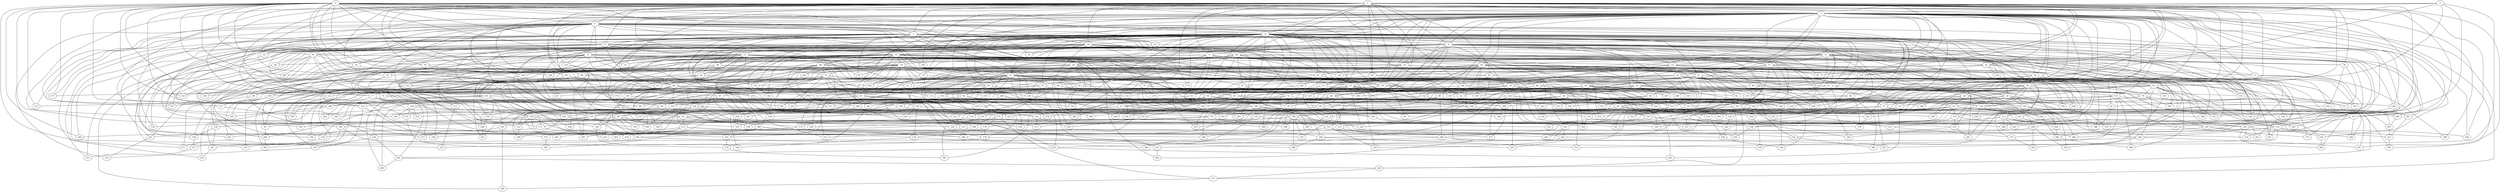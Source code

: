 strict graph "barabasi_albert_graph(400,3)" {
0;
1;
2;
3;
4;
5;
6;
7;
8;
9;
10;
11;
12;
13;
14;
15;
16;
17;
18;
19;
20;
21;
22;
23;
24;
25;
26;
27;
28;
29;
30;
31;
32;
33;
34;
35;
36;
37;
38;
39;
40;
41;
42;
43;
44;
45;
46;
47;
48;
49;
50;
51;
52;
53;
54;
55;
56;
57;
58;
59;
60;
61;
62;
63;
64;
65;
66;
67;
68;
69;
70;
71;
72;
73;
74;
75;
76;
77;
78;
79;
80;
81;
82;
83;
84;
85;
86;
87;
88;
89;
90;
91;
92;
93;
94;
95;
96;
97;
98;
99;
100;
101;
102;
103;
104;
105;
106;
107;
108;
109;
110;
111;
112;
113;
114;
115;
116;
117;
118;
119;
120;
121;
122;
123;
124;
125;
126;
127;
128;
129;
130;
131;
132;
133;
134;
135;
136;
137;
138;
139;
140;
141;
142;
143;
144;
145;
146;
147;
148;
149;
150;
151;
152;
153;
154;
155;
156;
157;
158;
159;
160;
161;
162;
163;
164;
165;
166;
167;
168;
169;
170;
171;
172;
173;
174;
175;
176;
177;
178;
179;
180;
181;
182;
183;
184;
185;
186;
187;
188;
189;
190;
191;
192;
193;
194;
195;
196;
197;
198;
199;
200;
201;
202;
203;
204;
205;
206;
207;
208;
209;
210;
211;
212;
213;
214;
215;
216;
217;
218;
219;
220;
221;
222;
223;
224;
225;
226;
227;
228;
229;
230;
231;
232;
233;
234;
235;
236;
237;
238;
239;
240;
241;
242;
243;
244;
245;
246;
247;
248;
249;
250;
251;
252;
253;
254;
255;
256;
257;
258;
259;
260;
261;
262;
263;
264;
265;
266;
267;
268;
269;
270;
271;
272;
273;
274;
275;
276;
277;
278;
279;
280;
281;
282;
283;
284;
285;
286;
287;
288;
289;
290;
291;
292;
293;
294;
295;
296;
297;
298;
299;
300;
301;
302;
303;
304;
305;
306;
307;
308;
309;
310;
311;
312;
313;
314;
315;
316;
317;
318;
319;
320;
321;
322;
323;
324;
325;
326;
327;
328;
329;
330;
331;
332;
333;
334;
335;
336;
337;
338;
339;
340;
341;
342;
343;
344;
345;
346;
347;
348;
349;
350;
351;
352;
353;
354;
355;
356;
357;
358;
359;
360;
361;
362;
363;
364;
365;
366;
367;
368;
369;
370;
371;
372;
373;
374;
375;
376;
377;
378;
379;
380;
381;
382;
383;
384;
385;
386;
387;
388;
389;
390;
391;
392;
393;
394;
395;
396;
397;
398;
399;
0 -- 3  [is_available=True, prob="0.313928273618"];
0 -- 4  [is_available=True, prob="1.0"];
0 -- 5  [is_available=True, prob="1.0"];
0 -- 390  [is_available=True, prob="0.839297200238"];
0 -- 7  [is_available=True, prob="1.0"];
0 -- 8  [is_available=True, prob="1.0"];
0 -- 137  [is_available=True, prob="0.881120090048"];
0 -- 10  [is_available=True, prob="0.398217303706"];
0 -- 140  [is_available=True, prob="0.150991685794"];
0 -- 13  [is_available=True, prob="0.7334787329"];
0 -- 142  [is_available=True, prob="0.279081578786"];
0 -- 133  [is_available=True, prob="0.528440738994"];
0 -- 166  [is_available=True, prob="0.270510369562"];
0 -- 40  [is_available=True, prob="0.426340509415"];
0 -- 44  [is_available=True, prob="0.17482872475"];
0 -- 392  [is_available=True, prob="0.802880898352"];
0 -- 398  [is_available=True, prob="1.0"];
0 -- 300  [is_available=True, prob="0.589040852946"];
0 -- 188  [is_available=True, prob="0.697335394945"];
0 -- 68  [is_available=True, prob="0.30135323973"];
0 -- 70  [is_available=True, prob="0.528890463734"];
0 -- 73  [is_available=True, prob="0.963352339536"];
0 -- 207  [is_available=True, prob="1.0"];
0 -- 340  [is_available=True, prob="0.96907076331"];
0 -- 270  [is_available=True, prob="0.81395186251"];
0 -- 217  [is_available=True, prob="0.405774099651"];
0 -- 92  [is_available=True, prob="1.0"];
0 -- 225  [is_available=True, prob="0.348762825613"];
0 -- 108  [is_available=True, prob="0.601241715128"];
0 -- 168  [is_available=True, prob="1.0"];
0 -- 375  [is_available=True, prob="0.565873661014"];
0 -- 249  [is_available=True, prob="0.811640722817"];
0 -- 250  [is_available=True, prob="1.0"];
0 -- 123  [is_available=True, prob="0.0664939916151"];
1 -- 3  [is_available=True, prob="1.0"];
1 -- 4  [is_available=True, prob="0.101204571186"];
1 -- 5  [is_available=True, prob="0.539743960017"];
1 -- 6  [is_available=True, prob="0.757556470283"];
1 -- 7  [is_available=True, prob="0.00309369423129"];
1 -- 9  [is_available=True, prob="0.646856304504"];
1 -- 10  [is_available=True, prob="0.726941293846"];
1 -- 12  [is_available=True, prob="0.666370471895"];
1 -- 13  [is_available=True, prob="1.0"];
1 -- 141  [is_available=True, prob="1.0"];
1 -- 17  [is_available=True, prob="0.0799468629447"];
1 -- 149  [is_available=True, prob="1.0"];
1 -- 28  [is_available=True, prob="0.795564248919"];
1 -- 30  [is_available=True, prob="0.761854423868"];
1 -- 33  [is_available=True, prob="0.900954064261"];
1 -- 291  [is_available=True, prob="0.73840432388"];
1 -- 167  [is_available=True, prob="0.425607151202"];
1 -- 156  [is_available=True, prob="1.0"];
1 -- 43  [is_available=True, prob="0.712275128101"];
1 -- 44  [is_available=True, prob="0.900448935367"];
1 -- 50  [is_available=True, prob="1.0"];
1 -- 180  [is_available=True, prob="0.941553225998"];
1 -- 53  [is_available=True, prob="0.401752717122"];
1 -- 58  [is_available=True, prob="0.645076340604"];
1 -- 62  [is_available=True, prob="0.250326607338"];
1 -- 67  [is_available=True, prob="0.182172931365"];
1 -- 70  [is_available=True, prob="0.64875182455"];
1 -- 199  [is_available=True, prob="0.972292733036"];
1 -- 74  [is_available=True, prob="0.547246586818"];
1 -- 75  [is_available=True, prob="1.0"];
1 -- 77  [is_available=True, prob="0.906083509592"];
1 -- 79  [is_available=True, prob="0.110393760411"];
1 -- 338  [is_available=True, prob="0.574132425388"];
1 -- 86  [is_available=True, prob="0.166473044138"];
1 -- 207  [is_available=True, prob="0.866241950649"];
1 -- 97  [is_available=True, prob="0.423439836943"];
1 -- 232  [is_available=True, prob="0.959796985513"];
1 -- 113  [is_available=True, prob="1.0"];
2 -- 3  [is_available=True, prob="1.0"];
2 -- 69  [is_available=True, prob="0.602611379008"];
2 -- 268  [is_available=True, prob="0.0308299821683"];
2 -- 370  [is_available=True, prob="0.660018732619"];
2 -- 114  [is_available=True, prob="0.712655520871"];
2 -- 348  [is_available=True, prob="1.0"];
2 -- 318  [is_available=True, prob="0.319888496391"];
3 -- 235  [is_available=True, prob="0.618324886343"];
3 -- 4  [is_available=True, prob="0.23957091609"];
3 -- 5  [is_available=True, prob="1.0"];
3 -- 6  [is_available=True, prob="0.26473870361"];
3 -- 129  [is_available=True, prob="0.224736028722"];
3 -- 9  [is_available=True, prob="0.350212489101"];
3 -- 11  [is_available=True, prob="1.0"];
3 -- 130  [is_available=True, prob="0.296162321324"];
3 -- 14  [is_available=True, prob="0.522417813429"];
3 -- 15  [is_available=True, prob="0.769659713615"];
3 -- 18  [is_available=True, prob="0.826027008107"];
3 -- 20  [is_available=True, prob="1.0"];
3 -- 21  [is_available=True, prob="0.154486539826"];
3 -- 26  [is_available=True, prob="0.622107394048"];
3 -- 27  [is_available=True, prob="1.0"];
3 -- 31  [is_available=True, prob="0.228851939598"];
3 -- 33  [is_available=True, prob="0.67455982508"];
3 -- 243  [is_available=True, prob="0.695196773085"];
3 -- 262  [is_available=True, prob="0.0133238369132"];
3 -- 166  [is_available=True, prob="0.370929676618"];
3 -- 39  [is_available=True, prob="0.69826822771"];
3 -- 40  [is_available=True, prob="1.0"];
3 -- 42  [is_available=True, prob="0.684003247663"];
3 -- 199  [is_available=True, prob="0.632697917881"];
3 -- 302  [is_available=True, prob="1.0"];
3 -- 179  [is_available=True, prob="1.0"];
3 -- 52  [is_available=True, prob="0.291300051807"];
3 -- 54  [is_available=True, prob="0.902793086691"];
3 -- 371  [is_available=True, prob="0.392401326967"];
3 -- 189  [is_available=True, prob="0.567709788813"];
3 -- 319  [is_available=True, prob="1.0"];
3 -- 64  [is_available=True, prob="0.972518877148"];
3 -- 395  [is_available=True, prob="0.379712425963"];
3 -- 71  [is_available=True, prob="0.952007370091"];
3 -- 80  [is_available=True, prob="0.130318776798"];
3 -- 217  [is_available=True, prob="1.0"];
3 -- 220  [is_available=True, prob="1.0"];
3 -- 98  [is_available=True, prob="0.289154636595"];
3 -- 294  [is_available=True, prob="0.0492414925511"];
3 -- 232  [is_available=True, prob="1.0"];
3 -- 167  [is_available=True, prob="0.238952633431"];
3 -- 110  [is_available=True, prob="0.179026618361"];
3 -- 317  [is_available=True, prob="0.979440194599"];
3 -- 115  [is_available=True, prob="0.0450915141917"];
3 -- 244  [is_available=True, prob="0.415691048416"];
3 -- 119  [is_available=True, prob="0.466835401329"];
3 -- 121  [is_available=True, prob="0.915985375499"];
3 -- 170  [is_available=True, prob="0.439030918473"];
3 -- 126  [is_available=True, prob="0.236064745433"];
4 -- 389  [is_available=True, prob="0.779794597589"];
4 -- 6  [is_available=True, prob="1.0"];
4 -- 392  [is_available=True, prob="1.0"];
4 -- 10  [is_available=True, prob="0.564826900416"];
4 -- 12  [is_available=True, prob="1.0"];
4 -- 143  [is_available=True, prob="0.523893275918"];
4 -- 273  [is_available=True, prob="1.0"];
4 -- 275  [is_available=True, prob="1.0"];
4 -- 22  [is_available=True, prob="0.125888882806"];
4 -- 23  [is_available=True, prob="0.879352800441"];
4 -- 24  [is_available=True, prob="0.864743283079"];
4 -- 153  [is_available=True, prob="1.0"];
4 -- 26  [is_available=True, prob="1.0"];
4 -- 367  [is_available=True, prob="1.0"];
4 -- 28  [is_available=True, prob="0.443960363405"];
4 -- 32  [is_available=True, prob="0.290391755315"];
4 -- 37  [is_available=True, prob="0.044575415897"];
4 -- 41  [is_available=True, prob="1.0"];
4 -- 171  [is_available=True, prob="0.257142991949"];
4 -- 173  [is_available=True, prob="0.783911075692"];
4 -- 302  [is_available=True, prob="0.874196230187"];
4 -- 48  [is_available=True, prob="1.0"];
4 -- 50  [is_available=True, prob="1.0"];
4 -- 53  [is_available=True, prob="0.656828068717"];
4 -- 55  [is_available=True, prob="1.0"];
4 -- 56  [is_available=True, prob="1.0"];
4 -- 59  [is_available=True, prob="0.397278769325"];
4 -- 190  [is_available=True, prob="0.698534783967"];
4 -- 63  [is_available=True, prob="0.991606645419"];
4 -- 320  [is_available=True, prob="1.0"];
4 -- 160  [is_available=True, prob="0.752563304205"];
4 -- 194  [is_available=True, prob="0.260445345555"];
4 -- 323  [is_available=True, prob="0.400807661505"];
4 -- 325  [is_available=True, prob="1.0"];
4 -- 74  [is_available=True, prob="0.602223940019"];
4 -- 80  [is_available=True, prob="0.349462149229"];
4 -- 210  [is_available=True, prob="0.0959138883536"];
4 -- 212  [is_available=True, prob="0.273357130613"];
4 -- 218  [is_available=True, prob="0.74113221235"];
4 -- 93  [is_available=True, prob="0.753338782637"];
4 -- 351  [is_available=True, prob="0.928357374669"];
4 -- 224  [is_available=True, prob="1.0"];
4 -- 353  [is_available=True, prob="0.408069027984"];
4 -- 227  [is_available=True, prob="1.0"];
4 -- 101  [is_available=True, prob="0.089809083925"];
4 -- 230  [is_available=True, prob="0.717294718366"];
4 -- 234  [is_available=True, prob="0.989604076921"];
4 -- 107  [is_available=True, prob="1.0"];
4 -- 109  [is_available=True, prob="1.0"];
4 -- 111  [is_available=True, prob="0.963855073011"];
4 -- 241  [is_available=True, prob="0.195353567478"];
4 -- 340  [is_available=True, prob="0.792329505928"];
4 -- 254  [is_available=True, prob="0.794852641587"];
5 -- 7  [is_available=True, prob="0.0888984133383"];
5 -- 8  [is_available=True, prob="0.5170134506"];
5 -- 137  [is_available=True, prob="0.640367975451"];
5 -- 128  [is_available=True, prob="0.983250144876"];
5 -- 11  [is_available=True, prob="0.0262406812679"];
5 -- 272  [is_available=True, prob="0.459907220945"];
5 -- 273  [is_available=True, prob="0.232488865445"];
5 -- 147  [is_available=True, prob="0.167931121134"];
5 -- 150  [is_available=True, prob="0.890771494439"];
5 -- 23  [is_available=True, prob="1.0"];
5 -- 25  [is_available=True, prob="1.0"];
5 -- 27  [is_available=True, prob="0.161444524575"];
5 -- 160  [is_available=True, prob="1.0"];
5 -- 290  [is_available=True, prob="0.644603315325"];
5 -- 165  [is_available=True, prob="0.461105610259"];
5 -- 40  [is_available=True, prob="0.738609553428"];
5 -- 47  [is_available=True, prob="1.0"];
5 -- 51  [is_available=True, prob="1.0"];
5 -- 52  [is_available=True, prob="1.0"];
5 -- 314  [is_available=True, prob="0.22664936726"];
5 -- 279  [is_available=True, prob="0.297674940272"];
5 -- 86  [is_available=True, prob="1.0"];
5 -- 88  [is_available=True, prob="0.422905912611"];
5 -- 100  [is_available=True, prob="0.0648222491507"];
5 -- 233  [is_available=True, prob="0.154581841243"];
5 -- 370  [is_available=True, prob="0.628605059521"];
5 -- 122  [is_available=True, prob="0.221707743878"];
5 -- 123  [is_available=True, prob="0.16684465744"];
5 -- 125  [is_available=True, prob="0.53142367014"];
5 -- 126  [is_available=True, prob="0.0884107314643"];
5 -- 255  [is_available=True, prob="0.68253676881"];
6 -- 391  [is_available=True, prob="1.0"];
6 -- 8  [is_available=True, prob="0.758313362225"];
6 -- 9  [is_available=True, prob="0.902972537964"];
6 -- 138  [is_available=True, prob="1.0"];
6 -- 11  [is_available=True, prob="1.0"];
6 -- 397  [is_available=True, prob="0.403965177576"];
6 -- 14  [is_available=True, prob="0.138312414828"];
6 -- 15  [is_available=True, prob="0.366004016636"];
6 -- 16  [is_available=True, prob="0.379254145008"];
6 -- 17  [is_available=True, prob="1.0"];
6 -- 132  [is_available=True, prob="0.146818888668"];
6 -- 284  [is_available=True, prob="0.303289265102"];
6 -- 158  [is_available=True, prob="0.672729748577"];
6 -- 159  [is_available=True, prob="0.0336516893187"];
6 -- 34  [is_available=True, prob="0.582191270761"];
6 -- 36  [is_available=True, prob="1.0"];
6 -- 170  [is_available=True, prob="1.0"];
6 -- 49  [is_available=True, prob="0.446075926076"];
6 -- 388  [is_available=True, prob="0.852958335922"];
6 -- 54  [is_available=True, prob="0.245394222073"];
6 -- 265  [is_available=True, prob="0.0156311641826"];
6 -- 60  [is_available=True, prob="0.0899458095654"];
6 -- 267  [is_available=True, prob="0.972881588705"];
6 -- 71  [is_available=True, prob="1.0"];
6 -- 72  [is_available=True, prob="0.00559566131821"];
6 -- 75  [is_available=True, prob="1.0"];
6 -- 84  [is_available=True, prob="1.0"];
6 -- 88  [is_available=True, prob="1.0"];
6 -- 164  [is_available=True, prob="0.654883077404"];
6 -- 216  [is_available=True, prob="0.457416036681"];
6 -- 378  [is_available=True, prob="0.988762726233"];
6 -- 114  [is_available=True, prob="0.298538775539"];
6 -- 116  [is_available=True, prob="1.0"];
6 -- 246  [is_available=True, prob="0.746352332985"];
6 -- 250  [is_available=True, prob="0.915311869172"];
6 -- 127  [is_available=True, prob="1.0"];
7 -- 260  [is_available=True, prob="0.255508610072"];
7 -- 262  [is_available=True, prob="0.453787859337"];
7 -- 13  [is_available=True, prob="0.285415297641"];
7 -- 271  [is_available=True, prob="0.786295980414"];
7 -- 274  [is_available=True, prob="1.0"];
7 -- 20  [is_available=True, prob="0.121020579995"];
7 -- 23  [is_available=True, prob="1.0"];
7 -- 133  [is_available=True, prob="0.0901962868346"];
7 -- 36  [is_available=True, prob="0.605472591461"];
7 -- 41  [is_available=True, prob="0.605738759402"];
7 -- 176  [is_available=True, prob="0.510675354268"];
7 -- 55  [is_available=True, prob="0.749182153529"];
7 -- 322  [is_available=True, prob="1.0"];
7 -- 201  [is_available=True, prob="1.0"];
7 -- 311  [is_available=True, prob="0.152160589597"];
7 -- 206  [is_available=True, prob="1.0"];
7 -- 79  [is_available=True, prob="0.585579991848"];
7 -- 90  [is_available=True, prob="0.711846984478"];
7 -- 352  [is_available=True, prob="0.0365167228042"];
7 -- 97  [is_available=True, prob="0.72596499542"];
7 -- 354  [is_available=True, prob="0.077169059652"];
7 -- 124  [is_available=True, prob="0.969283493881"];
7 -- 110  [is_available=True, prob="0.839361470476"];
7 -- 242  [is_available=True, prob="0.673223332344"];
7 -- 116  [is_available=True, prob="0.702100140255"];
7 -- 120  [is_available=True, prob="0.790222936916"];
7 -- 252  [is_available=True, prob="1.0"];
8 -- 68  [is_available=True, prob="1.0"];
8 -- 42  [is_available=True, prob="0.809548199139"];
8 -- 45  [is_available=True, prob="1.0"];
8 -- 110  [is_available=True, prob="0.243298512413"];
8 -- 307  [is_available=True, prob="0.864985679592"];
8 -- 334  [is_available=True, prob="0.493881725833"];
8 -- 238  [is_available=True, prob="1.0"];
8 -- 87  [is_available=True, prob="0.503220498215"];
8 -- 350  [is_available=True, prob="1.0"];
8 -- 223  [is_available=True, prob="0.942786012356"];
8 -- 362  [is_available=True, prob="0.704774696795"];
8 -- 69  [is_available=True, prob="1.0"];
8 -- 31  [is_available=True, prob="0.569958943983"];
9 -- 193  [is_available=True, prob="1.0"];
9 -- 105  [is_available=True, prob="1.0"];
9 -- 363  [is_available=True, prob="0.0612761094515"];
9 -- 14  [is_available=True, prob="1.0"];
9 -- 157  [is_available=True, prob="0.666530905601"];
9 -- 385  [is_available=True, prob="1.0"];
9 -- 152  [is_available=True, prob="1.0"];
9 -- 18  [is_available=True, prob="0.366644194943"];
9 -- 99  [is_available=True, prob="0.646416471647"];
9 -- 24  [is_available=True, prob="0.585413876538"];
9 -- 313  [is_available=True, prob="0.698684054971"];
9 -- 58  [is_available=True, prob="0.151215235367"];
9 -- 248  [is_available=True, prob="0.694035724311"];
9 -- 124  [is_available=True, prob="0.118153336512"];
9 -- 154  [is_available=True, prob="0.467781702716"];
10 -- 35  [is_available=True, prob="0.870933803336"];
10 -- 195  [is_available=True, prob="0.896576833742"];
10 -- 161  [is_available=True, prob="0.266222526762"];
10 -- 296  [is_available=True, prob="0.0119887362493"];
10 -- 12  [is_available=True, prob="0.785902506382"];
10 -- 109  [is_available=True, prob="1.0"];
10 -- 173  [is_available=True, prob="0.165818161675"];
10 -- 16  [is_available=True, prob="1.0"];
10 -- 305  [is_available=True, prob="0.90069582734"];
10 -- 83  [is_available=True, prob="0.420604002346"];
10 -- 52  [is_available=True, prob="0.381238905713"];
10 -- 89  [is_available=True, prob="0.51369347408"];
10 -- 55  [is_available=True, prob="0.297111567411"];
10 -- 84  [is_available=True, prob="0.254001520852"];
10 -- 347  [is_available=True, prob="0.0437137139033"];
10 -- 303  [is_available=True, prob="0.777063015352"];
10 -- 28  [is_available=True, prob="0.742661852095"];
10 -- 287  [is_available=True, prob="0.513764245011"];
11 -- 96  [is_available=True, prob="0.176151610018"];
11 -- 67  [is_available=True, prob="0.644052688443"];
11 -- 393  [is_available=True, prob="1.0"];
11 -- 43  [is_available=True, prob="0.377470107217"];
11 -- 178  [is_available=True, prob="0.99490824702"];
11 -- 398  [is_available=True, prob="0.704221111707"];
11 -- 18  [is_available=True, prob="0.831470839912"];
11 -- 19  [is_available=True, prob="0.793907058849"];
11 -- 56  [is_available=True, prob="0.910432586182"];
11 -- 30  [is_available=True, prob="0.988394466785"];
11 -- 229  [is_available=True, prob="0.547023563866"];
12 -- 64  [is_available=True, prob="1.0"];
12 -- 386  [is_available=True, prob="0.752501880702"];
12 -- 102  [is_available=True, prob="0.746145182774"];
12 -- 93  [is_available=True, prob="0.950745145745"];
12 -- 168  [is_available=True, prob="0.559073369956"];
12 -- 331  [is_available=True, prob="1.0"];
12 -- 46  [is_available=True, prob="1.0"];
12 -- 15  [is_available=True, prob="0.754799211054"];
12 -- 271  [is_available=True, prob="0.863387318145"];
12 -- 241  [is_available=True, prob="0.458731914527"];
12 -- 19  [is_available=True, prob="0.889103035496"];
12 -- 84  [is_available=True, prob="0.0868177179384"];
12 -- 196  [is_available=True, prob="0.211572386364"];
12 -- 36  [is_available=True, prob="0.911655858672"];
12 -- 239  [is_available=True, prob="0.696116666501"];
12 -- 29  [is_available=True, prob="0.368028660039"];
12 -- 222  [is_available=True, prob="0.251562685355"];
12 -- 63  [is_available=True, prob="0.826095273535"];
13 -- 283  [is_available=True, prob="0.101856990887"];
13 -- 65  [is_available=True, prob="1.0"];
13 -- 104  [is_available=True, prob="1.0"];
13 -- 366  [is_available=True, prob="0.569545546572"];
13 -- 239  [is_available=True, prob="1.0"];
13 -- 16  [is_available=True, prob="0.330399856427"];
13 -- 17  [is_available=True, prob="1.0"];
13 -- 311  [is_available=True, prob="1.0"];
13 -- 25  [is_available=True, prob="1.0"];
13 -- 282  [is_available=True, prob="1.0"];
13 -- 155  [is_available=True, prob="0.923139659529"];
14 -- 261  [is_available=True, prob="1.0"];
14 -- 159  [is_available=True, prob="0.214721547132"];
14 -- 117  [is_available=True, prob="0.533253763926"];
14 -- 59  [is_available=True, prob="1.0"];
14 -- 63  [is_available=True, prob="0.308807618368"];
15 -- 96  [is_available=True, prob="0.405899811907"];
15 -- 357  [is_available=True, prob="0.785791384829"];
15 -- 81  [is_available=True, prob="1.0"];
15 -- 20  [is_available=True, prob="0.993847834339"];
15 -- 21  [is_available=True, prob="0.182557550061"];
15 -- 152  [is_available=True, prob="0.858220079435"];
15 -- 121  [is_available=True, prob="0.986876373543"];
16 -- 139  [is_available=True, prob="0.81008995541"];
16 -- 145  [is_available=True, prob="0.242089591198"];
16 -- 19  [is_available=True, prob="0.531943842269"];
16 -- 24  [is_available=True, prob="0.598255312118"];
16 -- 158  [is_available=True, prob="1.0"];
16 -- 31  [is_available=True, prob="1.0"];
16 -- 32  [is_available=True, prob="0.114870983736"];
16 -- 38  [is_available=True, prob="0.842763351041"];
16 -- 172  [is_available=True, prob="1.0"];
16 -- 48  [is_available=True, prob="0.397767903281"];
16 -- 308  [is_available=True, prob="0.313860735716"];
16 -- 310  [is_available=True, prob="0.98933707266"];
16 -- 57  [is_available=True, prob="0.157998156381"];
16 -- 66  [is_available=True, prob="0.612179970722"];
16 -- 70  [is_available=True, prob="0.880085579202"];
16 -- 328  [is_available=True, prob="0.918610138557"];
16 -- 73  [is_available=True, prob="0.578138513101"];
16 -- 204  [is_available=True, prob="0.547339933104"];
16 -- 342  [is_available=True, prob="0.109671919303"];
16 -- 222  [is_available=True, prob="1.0"];
16 -- 226  [is_available=True, prob="0.836331152756"];
16 -- 111  [is_available=True, prob="0.444075536685"];
16 -- 240  [is_available=True, prob="0.461141752812"];
16 -- 370  [is_available=True, prob="0.154426679408"];
16 -- 375  [is_available=True, prob="0.691920306915"];
17 -- 260  [is_available=True, prob="1.0"];
17 -- 97  [is_available=True, prob="1.0"];
17 -- 169  [is_available=True, prob="0.290386009588"];
17 -- 327  [is_available=True, prob="0.146706964224"];
17 -- 21  [is_available=True, prob="0.94354840353"];
17 -- 22  [is_available=True, prob="0.970561717778"];
17 -- 376  [is_available=True, prob="0.871265129651"];
18 -- 258  [is_available=True, prob="0.896783159429"];
18 -- 135  [is_available=True, prob="0.532482180058"];
18 -- 394  [is_available=True, prob="0.450747196094"];
18 -- 387  [is_available=True, prob="0.277890832877"];
18 -- 153  [is_available=True, prob="0.771370993735"];
18 -- 288  [is_available=True, prob="0.186020579901"];
18 -- 35  [is_available=True, prob="0.00767398461273"];
18 -- 37  [is_available=True, prob="0.441620646339"];
18 -- 168  [is_available=True, prob="0.440674276163"];
18 -- 355  [is_available=True, prob="0.827469645189"];
18 -- 46  [is_available=True, prob="1.0"];
18 -- 309  [is_available=True, prob="0.0559642734962"];
18 -- 183  [is_available=True, prob="0.443726494564"];
18 -- 194  [is_available=True, prob="1.0"];
18 -- 325  [is_available=True, prob="0.00645663107033"];
18 -- 330  [is_available=True, prob="0.141765970445"];
18 -- 78  [is_available=True, prob="1.0"];
18 -- 82  [is_available=True, prob="0.775789286791"];
18 -- 163  [is_available=True, prob="0.626050317988"];
18 -- 334  [is_available=True, prob="0.597520008849"];
18 -- 99  [is_available=True, prob="0.0427822138656"];
18 -- 357  [is_available=True, prob="0.94760864097"];
18 -- 360  [is_available=True, prob="0.658112517049"];
18 -- 108  [is_available=True, prob="0.415545215927"];
18 -- 245  [is_available=True, prob="0.633591536561"];
18 -- 118  [is_available=True, prob="0.395182800601"];
18 -- 251  [is_available=True, prob="0.165852515182"];
18 -- 254  [is_available=True, prob="0.751461627981"];
19 -- 128  [is_available=True, prob="1.0"];
19 -- 384  [is_available=True, prob="0.693096186628"];
19 -- 261  [is_available=True, prob="0.741723352974"];
19 -- 67  [is_available=True, prob="0.916003274417"];
19 -- 22  [is_available=True, prob="0.53125876816"];
19 -- 35  [is_available=True, prob="0.490836597019"];
19 -- 37  [is_available=True, prob="0.295010134851"];
19 -- 179  [is_available=True, prob="1.0"];
19 -- 309  [is_available=True, prob="1.0"];
19 -- 53  [is_available=True, prob="0.339783533284"];
19 -- 193  [is_available=True, prob="1.0"];
19 -- 75  [is_available=True, prob="0.79815351831"];
19 -- 200  [is_available=True, prob="0.13469838826"];
19 -- 203  [is_available=True, prob="0.704154529435"];
19 -- 208  [is_available=True, prob="0.292798936444"];
19 -- 93  [is_available=True, prob="0.90967925586"];
19 -- 293  [is_available=True, prob="1.0"];
19 -- 98  [is_available=True, prob="0.904259405805"];
19 -- 356  [is_available=True, prob="0.525232580518"];
19 -- 106  [is_available=True, prob="0.994264057248"];
19 -- 115  [is_available=True, prob="0.147612025838"];
20 -- 365  [is_available=True, prob="0.484371458912"];
20 -- 119  [is_available=True, prob="0.666298407648"];
20 -- 26  [is_available=True, prob="0.178045861435"];
20 -- 348  [is_available=True, prob="0.606372291966"];
20 -- 191  [is_available=True, prob="0.704016377046"];
21 -- 192  [is_available=True, prob="0.485460904069"];
21 -- 289  [is_available=True, prob="1.0"];
21 -- 102  [is_available=True, prob="0.689117165035"];
21 -- 38  [is_available=True, prob="1.0"];
21 -- 41  [is_available=True, prob="0.0972221708345"];
21 -- 266  [is_available=True, prob="1.0"];
21 -- 87  [is_available=True, prob="0.527956371764"];
21 -- 44  [is_available=True, prob="0.123826527371"];
21 -- 112  [is_available=True, prob="0.757570716055"];
21 -- 172  [is_available=True, prob="0.571624218964"];
21 -- 219  [is_available=True, prob="0.154899226905"];
21 -- 57  [is_available=True, prob="0.168757079567"];
21 -- 280  [is_available=True, prob="0.56597062407"];
21 -- 25  [is_available=True, prob="0.763593785607"];
21 -- 217  [is_available=True, prob="0.842845868263"];
21 -- 143  [is_available=True, prob="1.0"];
21 -- 396  [is_available=True, prob="0.310757860669"];
21 -- 134  [is_available=True, prob="1.0"];
22 -- 257  [is_available=True, prob="0.207124054393"];
22 -- 322  [is_available=True, prob="1.0"];
22 -- 387  [is_available=True, prob="0.915023528424"];
22 -- 49  [is_available=True, prob="1.0"];
22 -- 333  [is_available=True, prob="0.426070979957"];
22 -- 378  [is_available=True, prob="0.636755927092"];
22 -- 56  [is_available=True, prob="1.0"];
22 -- 152  [is_available=True, prob="0.344610040125"];
22 -- 29  [is_available=True, prob="0.889146115307"];
22 -- 62  [is_available=True, prob="1.0"];
22 -- 287  [is_available=True, prob="1.0"];
23 -- 135  [is_available=True, prob="1.0"];
23 -- 30  [is_available=True, prob="1.0"];
24 -- 277  [is_available=True, prob="0.595217088005"];
24 -- 34  [is_available=True, prob="0.295765040501"];
24 -- 387  [is_available=True, prob="0.66770248442"];
24 -- 293  [is_available=True, prob="0.451797854685"];
24 -- 202  [is_available=True, prob="0.876193442159"];
24 -- 235  [is_available=True, prob="0.456544420147"];
24 -- 300  [is_available=True, prob="0.445680985703"];
24 -- 66  [is_available=True, prob="1.0"];
24 -- 50  [is_available=True, prob="1.0"];
24 -- 51  [is_available=True, prob="0.208889496673"];
24 -- 149  [is_available=True, prob="0.98938875579"];
24 -- 100  [is_available=True, prob="0.589691936232"];
24 -- 27  [is_available=True, prob="0.451637014483"];
24 -- 213  [is_available=True, prob="0.683397420537"];
25 -- 61  [is_available=True, prob="0.414337396172"];
25 -- 277  [is_available=True, prob="0.0354217210831"];
26 -- 32  [is_available=True, prob="1.0"];
26 -- 34  [is_available=True, prob="1.0"];
26 -- 163  [is_available=True, prob="0.147628333392"];
26 -- 134  [is_available=True, prob="0.617971113505"];
26 -- 137  [is_available=True, prob="0.0923038416255"];
26 -- 394  [is_available=True, prob="0.234246445906"];
26 -- 268  [is_available=True, prob="1.0"];
26 -- 99  [is_available=True, prob="0.393669335107"];
26 -- 375  [is_available=True, prob="0.958359945134"];
26 -- 216  [is_available=True, prob="0.155548792144"];
26 -- 364  [is_available=True, prob="0.209640423615"];
26 -- 186  [is_available=True, prob="1.0"];
26 -- 351  [is_available=True, prob="0.343545791539"];
26 -- 29  [is_available=True, prob="0.362540930509"];
26 -- 223  [is_available=True, prob="0.825322165973"];
27 -- 64  [is_available=True, prob="0.940316790307"];
27 -- 295  [is_available=True, prob="1.0"];
27 -- 68  [is_available=True, prob="1.0"];
27 -- 38  [is_available=True, prob="0.735220153664"];
27 -- 39  [is_available=True, prob="0.610346437329"];
27 -- 127  [is_available=True, prob="0.583508139529"];
27 -- 45  [is_available=True, prob="0.838196810954"];
27 -- 79  [is_available=True, prob="0.902139815927"];
27 -- 173  [is_available=True, prob="0.143518348538"];
27 -- 91  [is_available=True, prob="0.654610539172"];
27 -- 116  [is_available=True, prob="0.785128633653"];
27 -- 278  [is_available=True, prob="0.999609350037"];
27 -- 331  [is_available=True, prob="0.0296202836701"];
27 -- 59  [is_available=True, prob="1.0"];
27 -- 316  [is_available=True, prob="0.671053924484"];
27 -- 61  [is_available=True, prob="0.386499779309"];
27 -- 222  [is_available=True, prob="0.372449901106"];
27 -- 95  [is_available=True, prob="1.0"];
28 -- 373  [is_available=True, prob="1.0"];
28 -- 325  [is_available=True, prob="0.863223931464"];
28 -- 33  [is_available=True, prob="0.597031722712"];
28 -- 203  [is_available=True, prob="0.33739978509"];
28 -- 48  [is_available=True, prob="0.461718272533"];
28 -- 211  [is_available=True, prob="1.0"];
28 -- 85  [is_available=True, prob="1.0"];
28 -- 216  [is_available=True, prob="1.0"];
28 -- 57  [is_available=True, prob="0.712542397009"];
28 -- 190  [is_available=True, prob="0.201077035623"];
28 -- 95  [is_available=True, prob="0.438473946853"];
29 -- 169  [is_available=True, prob="0.12537098693"];
29 -- 139  [is_available=True, prob="0.965605667863"];
29 -- 144  [is_available=True, prob="0.993556380445"];
29 -- 377  [is_available=True, prob="0.596704595314"];
29 -- 312  [is_available=True, prob="0.885042230381"];
29 -- 281  [is_available=True, prob="0.336601661238"];
30 -- 151  [is_available=True, prob="0.540387706816"];
30 -- 252  [is_available=True, prob="1.0"];
31 -- 61  [is_available=True, prob="0.505130139043"];
33 -- 128  [is_available=True, prob="0.835275156728"];
33 -- 194  [is_available=True, prob="0.933986530175"];
33 -- 71  [is_available=True, prob="0.65032441879"];
33 -- 207  [is_available=True, prob="0.560225148558"];
33 -- 112  [is_available=True, prob="0.074585967745"];
33 -- 113  [is_available=True, prob="0.0155012014124"];
34 -- 231  [is_available=True, prob="0.275324444971"];
34 -- 201  [is_available=True, prob="1.0"];
34 -- 334  [is_available=True, prob="1.0"];
34 -- 144  [is_available=True, prob="0.366036629034"];
34 -- 54  [is_available=True, prob="0.448179947611"];
34 -- 121  [is_available=True, prob="1.0"];
34 -- 60  [is_available=True, prob="0.579094515313"];
34 -- 218  [is_available=True, prob="0.658539170481"];
35 -- 226  [is_available=True, prob="0.431444422587"];
35 -- 332  [is_available=True, prob="0.150907312976"];
35 -- 172  [is_available=True, prob="0.0866185926587"];
35 -- 175  [is_available=True, prob="0.569216190739"];
35 -- 215  [is_available=True, prob="0.946898671607"];
35 -- 287  [is_available=True, prob="0.409130203562"];
36 -- 342  [is_available=True, prob="0.764238275364"];
36 -- 294  [is_available=True, prob="0.193689114025"];
36 -- 85  [is_available=True, prob="0.187852718798"];
36 -- 86  [is_available=True, prob="0.178094999265"];
36 -- 94  [is_available=True, prob="0.269068496483"];
37 -- 353  [is_available=True, prob="0.268338389213"];
37 -- 66  [is_available=True, prob="1.0"];
37 -- 131  [is_available=True, prob="0.188557702972"];
37 -- 39  [is_available=True, prob="0.749951727654"];
37 -- 177  [is_available=True, prob="1.0"];
37 -- 43  [is_available=True, prob="0.0374709926572"];
37 -- 108  [is_available=True, prob="1.0"];
37 -- 82  [is_available=True, prob="0.305492059212"];
37 -- 369  [is_available=True, prob="0.593357505204"];
37 -- 49  [is_available=True, prob="1.0"];
37 -- 181  [is_available=True, prob="1.0"];
37 -- 297  [is_available=True, prob="0.285782614342"];
37 -- 344  [is_available=True, prob="0.453834064299"];
38 -- 268  [is_available=True, prob="0.0419913994355"];
38 -- 81  [is_available=True, prob="0.500523181747"];
38 -- 148  [is_available=True, prob="0.0026527476787"];
38 -- 221  [is_available=True, prob="0.806592698195"];
39 -- 161  [is_available=True, prob="0.0481494236015"];
39 -- 240  [is_available=True, prob="0.976175249731"];
39 -- 328  [is_available=True, prob="0.791663341803"];
39 -- 45  [is_available=True, prob="1.0"];
39 -- 80  [is_available=True, prob="1.0"];
39 -- 274  [is_available=True, prob="0.173744800927"];
39 -- 155  [is_available=True, prob="0.94552541863"];
39 -- 127  [is_available=True, prob="0.948427243464"];
40 -- 106  [is_available=True, prob="0.645803507278"];
40 -- 300  [is_available=True, prob="1.0"];
40 -- 142  [is_available=True, prob="0.849000417949"];
40 -- 179  [is_available=True, prob="0.142151066293"];
40 -- 180  [is_available=True, prob="0.0893435756701"];
40 -- 343  [is_available=True, prob="1.0"];
40 -- 248  [is_available=True, prob="0.852000935542"];
40 -- 42  [is_available=True, prob="0.765988094468"];
40 -- 165  [is_available=True, prob="0.625706100601"];
41 -- 198  [is_available=True, prob="0.333556513089"];
41 -- 155  [is_available=True, prob="0.982125304066"];
41 -- 349  [is_available=True, prob="0.289546676786"];
42 -- 69  [is_available=True, prob="0.691864020107"];
42 -- 205  [is_available=True, prob="1.0"];
43 -- 267  [is_available=True, prob="0.72300848533"];
43 -- 132  [is_available=True, prob="0.55398217102"];
43 -- 264  [is_available=True, prob="0.430124663538"];
43 -- 78  [is_available=True, prob="0.49212141454"];
43 -- 47  [is_available=True, prob="0.708639277434"];
43 -- 209  [is_available=True, prob="1.0"];
43 -- 307  [is_available=True, prob="0.74546154365"];
43 -- 58  [is_available=True, prob="0.635474915317"];
43 -- 143  [is_available=True, prob="0.48151009309"];
43 -- 156  [is_available=True, prob="1.0"];
44 -- 228  [is_available=True, prob="0.697596480954"];
44 -- 136  [is_available=True, prob="0.880071769593"];
44 -- 269  [is_available=True, prob="1.0"];
44 -- 46  [is_available=True, prob="0.068546040513"];
44 -- 51  [is_available=True, prob="0.595674741955"];
44 -- 212  [is_available=True, prob="0.779317472584"];
44 -- 119  [is_available=True, prob="0.669723903984"];
45 -- 47  [is_available=True, prob="0.198850537013"];
45 -- 60  [is_available=True, prob="0.10854499476"];
46 -- 146  [is_available=True, prob="0.191001565052"];
46 -- 76  [is_available=True, prob="0.814726697224"];
46 -- 141  [is_available=True, prob="0.187384625353"];
46 -- 368  [is_available=True, prob="0.5867274221"];
46 -- 148  [is_available=True, prob="0.488920145313"];
46 -- 393  [is_available=True, prob="0.611430434082"];
47 -- 320  [is_available=True, prob="0.398124564422"];
47 -- 272  [is_available=True, prob="1.0"];
47 -- 130  [is_available=True, prob="1.0"];
47 -- 264  [is_available=True, prob="0.543172378282"];
47 -- 112  [is_available=True, prob="1.0"];
47 -- 92  [is_available=True, prob="1.0"];
47 -- 125  [is_available=True, prob="0.263358714918"];
48 -- 293  [is_available=True, prob="1.0"];
48 -- 359  [is_available=True, prob="1.0"];
48 -- 324  [is_available=True, prob="0.344602366641"];
48 -- 105  [is_available=True, prob="0.883898988811"];
48 -- 138  [is_available=True, prob="0.857158030834"];
48 -- 364  [is_available=True, prob="0.958240599281"];
48 -- 175  [is_available=True, prob="0.814126252238"];
48 -- 214  [is_available=True, prob="0.597831540599"];
48 -- 73  [is_available=True, prob="1.0"];
48 -- 100  [is_available=True, prob="1.0"];
49 -- 308  [is_available=True, prob="0.973466736191"];
49 -- 327  [is_available=True, prob="0.797467374372"];
50 -- 224  [is_available=True, prob="0.895512979215"];
50 -- 358  [is_available=True, prob="0.210898318919"];
51 -- 192  [is_available=True, prob="0.0962631939391"];
51 -- 65  [is_available=True, prob="0.0241276698104"];
51 -- 176  [is_available=True, prob="0.734506195576"];
51 -- 182  [is_available=True, prob="1.0"];
53 -- 320  [is_available=True, prob="1.0"];
53 -- 229  [is_available=True, prob="0.747036167505"];
53 -- 72  [is_available=True, prob="0.558395581932"];
53 -- 363  [is_available=True, prob="0.0214909802157"];
53 -- 365  [is_available=True, prob="0.262248392225"];
53 -- 142  [is_available=True, prob="1.0"];
53 -- 381  [is_available=True, prob="0.636428460021"];
53 -- 308  [is_available=True, prob="1.0"];
53 -- 213  [is_available=True, prob="0.593549567783"];
53 -- 279  [is_available=True, prob="0.756017776469"];
53 -- 345  [is_available=True, prob="1.0"];
53 -- 90  [is_available=True, prob="0.868081998025"];
53 -- 187  [is_available=True, prob="0.629740556443"];
53 -- 221  [is_available=True, prob="1.0"];
54 -- 386  [is_available=True, prob="0.17632997671"];
55 -- 77  [is_available=True, prob="1.0"];
56 -- 356  [is_available=True, prob="0.791762126424"];
56 -- 388  [is_available=True, prob="0.788151242849"];
56 -- 379  [is_available=True, prob="0.582093873749"];
57 -- 81  [is_available=True, prob="0.808656571079"];
57 -- 72  [is_available=True, prob="1.0"];
57 -- 360  [is_available=True, prob="0.600567020789"];
58 -- 109  [is_available=True, prob="0.0568350863165"];
58 -- 269  [is_available=True, prob="1.0"];
58 -- 304  [is_available=True, prob="1.0"];
58 -- 146  [is_available=True, prob="1.0"];
58 -- 83  [is_available=True, prob="0.0654699197246"];
58 -- 120  [is_available=True, prob="0.0406714556515"];
58 -- 252  [is_available=True, prob="1.0"];
58 -- 62  [is_available=True, prob="0.352945730851"];
59 -- 98  [is_available=True, prob="0.337482941667"];
59 -- 315  [is_available=True, prob="0.583822607835"];
59 -- 327  [is_available=True, prob="1.0"];
59 -- 392  [is_available=True, prob="0.785759951769"];
59 -- 202  [is_available=True, prob="0.389120984539"];
59 -- 204  [is_available=True, prob="0.0859786893228"];
59 -- 242  [is_available=True, prob="1.0"];
59 -- 313  [is_available=True, prob="0.824491240844"];
59 -- 186  [is_available=True, prob="0.550633415513"];
59 -- 285  [is_available=True, prob="0.809108538665"];
59 -- 94  [is_available=True, prob="0.269734134602"];
60 -- 65  [is_available=True, prob="1.0"];
60 -- 129  [is_available=True, prob="1.0"];
60 -- 105  [is_available=True, prob="0.710467253699"];
60 -- 263  [is_available=True, prob="0.582709331293"];
60 -- 244  [is_available=True, prob="0.170510196272"];
60 -- 118  [is_available=True, prob="1.0"];
60 -- 89  [is_available=True, prob="0.399207771648"];
61 -- 385  [is_available=True, prob="0.563364615347"];
61 -- 103  [is_available=True, prob="1.0"];
61 -- 235  [is_available=True, prob="0.857651560072"];
61 -- 278  [is_available=True, prob="0.442259620978"];
61 -- 253  [is_available=True, prob="0.574699398639"];
61 -- 94  [is_available=True, prob="1.0"];
62 -- 291  [is_available=True, prob="0.30024128842"];
62 -- 260  [is_available=True, prob="0.321689814507"];
62 -- 198  [is_available=True, prob="1.0"];
62 -- 106  [is_available=True, prob="0.897786582308"];
62 -- 395  [is_available=True, prob="0.947843302603"];
62 -- 125  [is_available=True, prob="0.338387619229"];
62 -- 177  [is_available=True, prob="0.396570154501"];
62 -- 309  [is_available=True, prob="0.151217888731"];
62 -- 170  [is_available=True, prob="0.851603707064"];
62 -- 315  [is_available=True, prob="0.918266324803"];
62 -- 175  [is_available=True, prob="1.0"];
62 -- 348  [is_available=True, prob="1.0"];
62 -- 90  [is_available=True, prob="1.0"];
62 -- 158  [is_available=True, prob="0.684277201555"];
63 -- 262  [is_available=True, prob="0.96221160489"];
63 -- 117  [is_available=True, prob="0.148096169114"];
63 -- 382  [is_available=True, prob="0.569664621123"];
64 -- 163  [is_available=True, prob="1.0"];
64 -- 292  [is_available=True, prob="1.0"];
64 -- 77  [is_available=True, prob="0.953752101103"];
64 -- 253  [is_available=True, prob="0.562008531187"];
64 -- 120  [is_available=True, prob="0.0922886208213"];
64 -- 189  [is_available=True, prob="0.388448700656"];
65 -- 228  [is_available=True, prob="1.0"];
66 -- 78  [is_available=True, prob="1.0"];
66 -- 280  [is_available=True, prob="1.0"];
66 -- 274  [is_available=True, prob="0.93234720662"];
66 -- 118  [is_available=True, prob="0.514124572893"];
67 -- 337  [is_available=True, prob="0.587017054299"];
67 -- 151  [is_available=True, prob="0.576842656357"];
67 -- 122  [is_available=True, prob="0.0542004317789"];
68 -- 74  [is_available=True, prob="0.486544258279"];
68 -- 177  [is_available=True, prob="0.259763701703"];
68 -- 82  [is_available=True, prob="0.372977750821"];
68 -- 376  [is_available=True, prob="0.463640103533"];
68 -- 122  [is_available=True, prob="0.960915499615"];
69 -- 133  [is_available=True, prob="0.822028291528"];
69 -- 236  [is_available=True, prob="0.327188551574"];
69 -- 174  [is_available=True, prob="0.838637606066"];
69 -- 88  [is_available=True, prob="0.508099374078"];
70 -- 92  [is_available=True, prob="0.722511840345"];
71 -- 286  [is_available=True, prob="0.295684069447"];
71 -- 101  [is_available=True, prob="0.116419874632"];
72 -- 107  [is_available=True, prob="0.606661448301"];
72 -- 76  [is_available=True, prob="0.688773365117"];
72 -- 270  [is_available=True, prob="0.449954329885"];
72 -- 220  [is_available=True, prob="0.367670312896"];
73 -- 162  [is_available=True, prob="0.265612533519"];
73 -- 131  [is_available=True, prob="0.373537941698"];
73 -- 164  [is_available=True, prob="1.0"];
73 -- 104  [is_available=True, prob="0.325380138906"];
73 -- 301  [is_available=True, prob="0.403547304261"];
73 -- 76  [is_available=True, prob="0.976727189806"];
73 -- 141  [is_available=True, prob="0.824413909099"];
73 -- 205  [is_available=True, prob="1.0"];
73 -- 210  [is_available=True, prob="1.0"];
73 -- 85  [is_available=True, prob="1.0"];
73 -- 89  [is_available=True, prob="0.0992112702355"];
73 -- 91  [is_available=True, prob="0.026121593759"];
73 -- 316  [is_available=True, prob="0.164169060634"];
73 -- 189  [is_available=True, prob="0.659399496585"];
73 -- 181  [is_available=True, prob="0.940006556096"];
74 -- 301  [is_available=True, prob="1.0"];
74 -- 350  [is_available=True, prob="0.193542732495"];
75 -- 96  [is_available=True, prob="0.779171490915"];
75 -- 111  [is_available=True, prob="0.767248766593"];
75 -- 178  [is_available=True, prob="0.373798937761"];
77 -- 104  [is_available=True, prob="0.0678513535736"];
77 -- 138  [is_available=True, prob="0.544815473675"];
77 -- 211  [is_available=True, prob="0.52558847665"];
77 -- 362  [is_available=True, prob="0.3839398731"];
78 -- 101  [is_available=True, prob="0.0665844463575"];
78 -- 307  [is_available=True, prob="0.534414884528"];
78 -- 117  [is_available=True, prob="1.0"];
78 -- 316  [is_available=True, prob="0.833483814906"];
78 -- 126  [is_available=True, prob="0.619245494031"];
79 -- 131  [is_available=True, prob="0.147998157831"];
79 -- 297  [is_available=True, prob="0.990436464484"];
79 -- 299  [is_available=True, prob="1.0"];
79 -- 279  [is_available=True, prob="0.0681918359715"];
79 -- 184  [is_available=True, prob="0.409313093265"];
79 -- 381  [is_available=True, prob="0.881926093131"];
80 -- 102  [is_available=True, prob="1.0"];
80 -- 103  [is_available=True, prob="0.0159283252091"];
80 -- 296  [is_available=True, prob="0.12528768388"];
80 -- 209  [is_available=True, prob="1.0"];
80 -- 212  [is_available=True, prob="0.760468321213"];
80 -- 376  [is_available=True, prob="0.24241974218"];
80 -- 190  [is_available=True, prob="0.906433892524"];
81 -- 162  [is_available=True, prob="1.0"];
82 -- 83  [is_available=True, prob="0.870501692299"];
83 -- 167  [is_available=True, prob="0.0432459423"];
83 -- 349  [is_available=True, prob="0.975828937829"];
83 -- 346  [is_available=True, prob="1.0"];
83 -- 251  [is_available=True, prob="0.0515435298078"];
84 -- 150  [is_available=True, prob="1.0"];
85 -- 130  [is_available=True, prob="0.820828397558"];
85 -- 87  [is_available=True, prob="0.572654215995"];
86 -- 361  [is_available=True, prob="0.442326415409"];
86 -- 203  [is_available=True, prob="0.687272094931"];
86 -- 148  [is_available=True, prob="0.685110639354"];
86 -- 317  [is_available=True, prob="0.571189392145"];
87 -- 367  [is_available=True, prob="0.630504148249"];
87 -- 164  [is_available=True, prob="1.0"];
88 -- 352  [is_available=True, prob="1.0"];
88 -- 195  [is_available=True, prob="1.0"];
88 -- 196  [is_available=True, prob="0.416894751715"];
88 -- 103  [is_available=True, prob="0.725386126677"];
88 -- 124  [is_available=True, prob="0.790988186507"];
88 -- 205  [is_available=True, prob="0.217352319288"];
88 -- 365  [is_available=True, prob="1.0"];
88 -- 336  [is_available=True, prob="0.207760172901"];
88 -- 145  [is_available=True, prob="0.13299173277"];
88 -- 114  [is_available=True, prob="0.24057271875"];
88 -- 227  [is_available=True, prob="0.872430187553"];
88 -- 244  [is_available=True, prob="0.455155805535"];
88 -- 357  [is_available=True, prob="1.0"];
88 -- 250  [is_available=True, prob="1.0"];
88 -- 95  [is_available=True, prob="0.294287488116"];
89 -- 355  [is_available=True, prob="1.0"];
89 -- 324  [is_available=True, prob="0.457838012933"];
89 -- 198  [is_available=True, prob="0.651016444912"];
89 -- 335  [is_available=True, prob="0.241418477878"];
89 -- 180  [is_available=True, prob="0.726782060816"];
89 -- 310  [is_available=True, prob="0.468582512298"];
89 -- 393  [is_available=True, prob="0.0279354092147"];
89 -- 91  [is_available=True, prob="0.890402915331"];
91 -- 208  [is_available=True, prob="1.0"];
92 -- 160  [is_available=True, prob="0.346279100235"];
92 -- 140  [is_available=True, prob="1.0"];
92 -- 147  [is_available=True, prob="0.563631230902"];
92 -- 213  [is_available=True, prob="0.932811936424"];
93 -- 358  [is_available=True, prob="0.402201632929"];
93 -- 144  [is_available=True, prob="0.460661391012"];
93 -- 145  [is_available=True, prob="0.422552539164"];
94 -- 134  [is_available=True, prob="0.675451009317"];
94 -- 366  [is_available=True, prob="1.0"];
94 -- 341  [is_available=True, prob="0.224641886058"];
95 -- 129  [is_available=True, prob="0.137617595525"];
95 -- 238  [is_available=True, prob="0.288162892123"];
95 -- 157  [is_available=True, prob="0.442765383602"];
96 -- 237  [is_available=True, prob="0.538390943634"];
96 -- 339  [is_available=True, prob="0.819997403753"];
96 -- 153  [is_available=True, prob="0.0399812728639"];
98 -- 374  [is_available=True, prob="1.0"];
99 -- 165  [is_available=True, prob="0.561473883533"];
100 -- 338  [is_available=True, prob="1.0"];
100 -- 211  [is_available=True, prob="1.0"];
102 -- 149  [is_available=True, prob="1.0"];
104 -- 354  [is_available=True, prob="0.0617786086923"];
104 -- 107  [is_available=True, prob="0.50759352046"];
104 -- 270  [is_available=True, prob="0.346058787338"];
104 -- 366  [is_available=True, prob="0.652200668578"];
105 -- 298  [is_available=True, prob="1.0"];
106 -- 258  [is_available=True, prob="0.75140169311"];
106 -- 399  [is_available=True, prob="0.156033019585"];
106 -- 276  [is_available=True, prob="0.494583067085"];
106 -- 341  [is_available=True, prob="0.421215404295"];
106 -- 150  [is_available=True, prob="0.580027173916"];
106 -- 223  [is_available=True, prob="0.919763177372"];
107 -- 195  [is_available=True, prob="0.37940146756"];
107 -- 337  [is_available=True, prob="1.0"];
107 -- 115  [is_available=True, prob="0.653646084549"];
107 -- 154  [is_available=True, prob="0.0906933273759"];
108 -- 146  [is_available=True, prob="0.389165895738"];
108 -- 306  [is_available=True, prob="0.133665328561"];
108 -- 113  [is_available=True, prob="0.756452662548"];
108 -- 346  [is_available=True, prob="0.989356150493"];
109 -- 256  [is_available=True, prob="1.0"];
109 -- 321  [is_available=True, prob="0.188942778205"];
109 -- 231  [is_available=True, prob="0.667333282386"];
109 -- 233  [is_available=True, prob="1.0"];
109 -- 139  [is_available=True, prob="0.208420568936"];
109 -- 204  [is_available=True, prob="0.680395969675"];
109 -- 399  [is_available=True, prob="0.838023145877"];
109 -- 336  [is_available=True, prob="1.0"];
109 -- 251  [is_available=True, prob="0.632846730192"];
110 -- 247  [is_available=True, prob="1.0"];
110 -- 397  [is_available=True, prob="0.421707370176"];
111 -- 272  [is_available=True, prob="0.720025718905"];
111 -- 330  [is_available=True, prob="1.0"];
111 -- 140  [is_available=True, prob="0.754602558922"];
112 -- 288  [is_available=True, prob="1.0"];
112 -- 386  [is_available=True, prob="0.167797029064"];
112 -- 161  [is_available=True, prob="0.278216811587"];
112 -- 171  [is_available=True, prob="0.54122184873"];
112 -- 243  [is_available=True, prob="0.959255238727"];
112 -- 378  [is_available=True, prob="1.0"];
113 -- 174  [is_available=True, prob="1.0"];
114 -- 294  [is_available=True, prob="1.0"];
114 -- 166  [is_available=True, prob="0.769738256042"];
114 -- 206  [is_available=True, prob="0.366781930448"];
114 -- 184  [is_available=True, prob="0.972010294769"];
114 -- 188  [is_available=True, prob="1.0"];
115 -- 197  [is_available=True, prob="0.560754458342"];
115 -- 341  [is_available=True, prob="1.0"];
116 -- 342  [is_available=True, prob="1.0"];
117 -- 232  [is_available=True, prob="1.0"];
117 -- 351  [is_available=True, prob="0.982727047819"];
118 -- 174  [is_available=True, prob="0.0657675785637"];
118 -- 399  [is_available=True, prob="0.679402140459"];
119 -- 258  [is_available=True, prob="0.106047478016"];
119 -- 136  [is_available=True, prob="0.531630291847"];
119 -- 396  [is_available=True, prob="0.20831172036"];
119 -- 151  [is_available=True, prob="0.269651492172"];
119 -- 312  [is_available=True, prob="0.585641804456"];
119 -- 123  [is_available=True, prob="0.156235612449"];
119 -- 157  [is_available=True, prob="0.0391526116434"];
120 -- 202  [is_available=True, prob="0.289267318541"];
120 -- 147  [is_available=True, prob="1.0"];
120 -- 247  [is_available=True, prob="0.0241126192896"];
121 -- 281  [is_available=True, prob="0.709108210949"];
121 -- 353  [is_available=True, prob="1.0"];
122 -- 369  [is_available=True, prob="0.46784353058"];
124 -- 264  [is_available=True, prob="0.450692007597"];
125 -- 230  [is_available=True, prob="0.934698172054"];
125 -- 298  [is_available=True, prob="0.773804138841"];
125 -- 183  [is_available=True, prob="0.877302899933"];
125 -- 154  [is_available=True, prob="0.474175723959"];
125 -- 219  [is_available=True, prob="0.0788159908899"];
126 -- 373  [is_available=True, prob="0.333862482036"];
127 -- 197  [is_available=True, prob="1.0"];
127 -- 361  [is_available=True, prob="0.155632219029"];
127 -- 337  [is_available=True, prob="0.505597094238"];
128 -- 214  [is_available=True, prob="1.0"];
128 -- 206  [is_available=True, prob="0.600118815148"];
129 -- 132  [is_available=True, prob="0.695610405795"];
129 -- 238  [is_available=True, prob="0.271067476626"];
130 -- 242  [is_available=True, prob="1.0"];
131 -- 259  [is_available=True, prob="0.601360978648"];
132 -- 384  [is_available=True, prob="0.263606054385"];
132 -- 323  [is_available=True, prob="1.0"];
132 -- 398  [is_available=True, prob="1.0"];
132 -- 276  [is_available=True, prob="0.838968169291"];
132 -- 191  [is_available=True, prob="0.566756839026"];
133 -- 324  [is_available=True, prob="0.0448221106573"];
133 -- 135  [is_available=True, prob="1.0"];
133 -- 234  [is_available=True, prob="0.34612777979"];
133 -- 185  [is_available=True, prob="0.222178604256"];
134 -- 328  [is_available=True, prob="1.0"];
134 -- 379  [is_available=True, prob="0.178366250434"];
135 -- 230  [is_available=True, prob="1.0"];
135 -- 136  [is_available=True, prob="0.589773037939"];
135 -- 171  [is_available=True, prob="0.325019364651"];
135 -- 188  [is_available=True, prob="0.486825965836"];
135 -- 285  [is_available=True, prob="0.446654479963"];
136 -- 290  [is_available=True, prob="0.0356280026092"];
136 -- 333  [is_available=True, prob="0.653229283318"];
136 -- 367  [is_available=True, prob="1.0"];
136 -- 249  [is_available=True, prob="0.706478543741"];
136 -- 186  [is_available=True, prob="0.632966757956"];
138 -- 368  [is_available=True, prob="0.527906890747"];
138 -- 335  [is_available=True, prob="1.0"];
138 -- 276  [is_available=True, prob="0.488349207823"];
138 -- 247  [is_available=True, prob="0.470743546902"];
139 -- 288  [is_available=True, prob="0.839212651391"];
139 -- 306  [is_available=True, prob="1.0"];
139 -- 313  [is_available=True, prob="0.849967323718"];
141 -- 295  [is_available=True, prob="0.488059854417"];
141 -- 372  [is_available=True, prob="1.0"];
143 -- 326  [is_available=True, prob="0.797135879484"];
144 -- 156  [is_available=True, prob="0.626638981614"];
144 -- 253  [is_available=True, prob="0.500653683594"];
144 -- 319  [is_available=True, prob="0.509755254552"];
145 -- 208  [is_available=True, prob="0.995631260622"];
145 -- 246  [is_available=True, prob="1.0"];
145 -- 185  [is_available=True, prob="1.0"];
146 -- 292  [is_available=True, prob="0.723186639178"];
146 -- 200  [is_available=True, prob="0.134675521274"];
146 -- 243  [is_available=True, prob="1.0"];
146 -- 278  [is_available=True, prob="0.851740992192"];
147 -- 241  [is_available=True, prob="1.0"];
147 -- 234  [is_available=True, prob="0.357901278081"];
147 -- 209  [is_available=True, prob="1.0"];
147 -- 345  [is_available=True, prob="0.930582598684"];
148 -- 280  [is_available=True, prob="0.74260639102"];
148 -- 183  [is_available=True, prob="0.186218450489"];
151 -- 201  [is_available=True, prob="0.441150120973"];
152 -- 354  [is_available=True, prob="0.0310900975756"];
152 -- 228  [is_available=True, prob="0.491075443657"];
152 -- 200  [is_available=True, prob="0.507105946388"];
152 -- 301  [is_available=True, prob="0.680871929629"];
153 -- 265  [is_available=True, prob="0.787325404319"];
154 -- 187  [is_available=True, prob="0.0912119324619"];
154 -- 159  [is_available=True, prob="0.0334586713504"];
155 -- 257  [is_available=True, prob="1.0"];
157 -- 162  [is_available=True, prob="0.205230844237"];
157 -- 350  [is_available=True, prob="0.0974398572251"];
158 -- 191  [is_available=True, prob="0.584342054716"];
159 -- 237  [is_available=True, prob="0.170612151802"];
160 -- 355  [is_available=True, prob="1.0"];
160 -- 358  [is_available=True, prob="0.206358980174"];
160 -- 298  [is_available=True, prob="1.0"];
160 -- 340  [is_available=True, prob="0.463491149014"];
160 -- 184  [is_available=True, prob="0.607381841446"];
161 -- 292  [is_available=True, prob="0.293336266014"];
161 -- 332  [is_available=True, prob="0.589468784162"];
161 -- 245  [is_available=True, prob="0.5737490739"];
162 -- 303  [is_available=True, prob="1.0"];
162 -- 277  [is_available=True, prob="1.0"];
163 -- 236  [is_available=True, prob="0.00520772356467"];
163 -- 210  [is_available=True, prob="0.968991898986"];
163 -- 248  [is_available=True, prob="0.788717955213"];
164 -- 224  [is_available=True, prob="0.853762682151"];
164 -- 193  [is_available=True, prob="0.957764515145"];
164 -- 362  [is_available=True, prob="0.138655544691"];
164 -- 269  [is_available=True, prob="0.633197243236"];
164 -- 182  [is_available=True, prob="0.860955733585"];
164 -- 169  [is_available=True, prob="0.415088747799"];
167 -- 384  [is_available=True, prob="0.787679854442"];
167 -- 192  [is_available=True, prob="0.83829776968"];
168 -- 227  [is_available=True, prob="0.132863223991"];
169 -- 229  [is_available=True, prob="0.385550701364"];
169 -- 296  [is_available=True, prob="1.0"];
169 -- 299  [is_available=True, prob="0.923249275683"];
169 -- 338  [is_available=True, prob="0.744512373441"];
169 -- 310  [is_available=True, prob="1.0"];
169 -- 380  [is_available=True, prob="0.283765172007"];
169 -- 197  [is_available=True, prob="0.536230550003"];
170 -- 231  [is_available=True, prob="1.0"];
170 -- 215  [is_available=True, prob="0.425332502878"];
170 -- 249  [is_available=True, prob="0.20069373823"];
171 -- 196  [is_available=True, prob="0.168991101759"];
171 -- 219  [is_available=True, prob="0.436414178204"];
174 -- 283  [is_available=True, prob="0.354100570769"];
174 -- 245  [is_available=True, prob="0.36439629864"];
175 -- 176  [is_available=True, prob="0.0913609662535"];
175 -- 330  [is_available=True, prob="1.0"];
175 -- 267  [is_available=True, prob="0.84590041962"];
175 -- 371  [is_available=True, prob="0.913454944389"];
175 -- 182  [is_available=True, prob="0.0408770432811"];
176 -- 185  [is_available=True, prob="0.29512552964"];
176 -- 178  [is_available=True, prob="0.750529359902"];
177 -- 305  [is_available=True, prob="1.0"];
177 -- 181  [is_available=True, prob="0.00562263190101"];
177 -- 215  [is_available=True, prob="0.410934191379"];
177 -- 315  [is_available=True, prob="0.692364136624"];
178 -- 225  [is_available=True, prob="0.887016112174"];
178 -- 363  [is_available=True, prob="0.584337699635"];
180 -- 237  [is_available=True, prob="0.183722281623"];
180 -- 374  [is_available=True, prob="0.857679515708"];
183 -- 273  [is_available=True, prob="0.186277435128"];
183 -- 389  [is_available=True, prob="0.726778985341"];
184 -- 312  [is_available=True, prob="0.624803115949"];
184 -- 380  [is_available=True, prob="0.942747014787"];
185 -- 187  [is_available=True, prob="0.460314119416"];
185 -- 318  [is_available=True, prob="0.290797982072"];
186 -- 266  [is_available=True, prob="0.0226378019819"];
187 -- 352  [is_available=True, prob="1.0"];
188 -- 391  [is_available=True, prob="0.774995375077"];
189 -- 259  [is_available=True, prob="0.152264086248"];
189 -- 329  [is_available=True, prob="1.0"];
189 -- 221  [is_available=True, prob="1.0"];
189 -- 382  [is_available=True, prob="0.371324247479"];
190 -- 259  [is_available=True, prob="0.65736736009"];
192 -- 240  [is_available=True, prob="0.168173477532"];
192 -- 254  [is_available=True, prob="0.417772564336"];
192 -- 286  [is_available=True, prob="0.51129927235"];
192 -- 319  [is_available=True, prob="0.661714353229"];
193 -- 226  [is_available=True, prob="0.89306028989"];
193 -- 359  [is_available=True, prob="0.230472906213"];
195 -- 199  [is_available=True, prob="0.273322131789"];
195 -- 233  [is_available=True, prob="0.0857310258815"];
195 -- 265  [is_available=True, prob="0.754435843679"];
198 -- 339  [is_available=True, prob="1.0"];
200 -- 318  [is_available=True, prob="0.811208338821"];
201 -- 321  [is_available=True, prob="0.645605748231"];
202 -- 263  [is_available=True, prob="0.628761870941"];
204 -- 335  [is_available=True, prob="1.0"];
205 -- 391  [is_available=True, prob="0.506320382805"];
205 -- 283  [is_available=True, prob="0.185826924394"];
205 -- 317  [is_available=True, prob="0.0162121886759"];
206 -- 381  [is_available=True, prob="0.28158672479"];
206 -- 214  [is_available=True, prob="0.582479097882"];
207 -- 359  [is_available=True, prob="0.755119686964"];
207 -- 246  [is_available=True, prob="0.970852186918"];
208 -- 385  [is_available=True, prob="0.430339506054"];
209 -- 323  [is_available=True, prob="0.557258254011"];
209 -- 255  [is_available=True, prob="1.0"];
211 -- 225  [is_available=True, prob="1.0"];
212 -- 263  [is_available=True, prob="0.621395116341"];
213 -- 360  [is_available=True, prob="0.576126916688"];
213 -- 394  [is_available=True, prob="0.967389056568"];
213 -- 236  [is_available=True, prob="1.0"];
213 -- 397  [is_available=True, prob="1.0"];
213 -- 372  [is_available=True, prob="1.0"];
213 -- 343  [is_available=True, prob="0.817803415039"];
213 -- 218  [is_available=True, prob="0.00763203860271"];
214 -- 256  [is_available=True, prob="0.221525118248"];
215 -- 275  [is_available=True, prob="0.435856538045"];
216 -- 257  [is_available=True, prob="0.895107423996"];
217 -- 372  [is_available=True, prob="0.319049948904"];
217 -- 220  [is_available=True, prob="0.299879197364"];
218 -- 271  [is_available=True, prob="0.923338959075"];
221 -- 302  [is_available=True, prob="1.0"];
222 -- 347  [is_available=True, prob="1.0"];
222 -- 239  [is_available=True, prob="0.988007299561"];
223 -- 289  [is_available=True, prob="1.0"];
224 -- 356  [is_available=True, prob="0.223024728445"];
224 -- 289  [is_available=True, prob="1.0"];
226 -- 361  [is_available=True, prob="0.741040167823"];
228 -- 266  [is_available=True, prob="1.0"];
231 -- 305  [is_available=True, prob="0.279926722187"];
231 -- 261  [is_available=True, prob="0.313201198179"];
232 -- 299  [is_available=True, prob="0.967451802263"];
234 -- 388  [is_available=True, prob="0.787514259675"];
235 -- 368  [is_available=True, prob="0.572955940344"];
236 -- 295  [is_available=True, prob="1.0"];
236 -- 282  [is_available=True, prob="1.0"];
237 -- 311  [is_available=True, prob="0.872112222134"];
239 -- 333  [is_available=True, prob="1.0"];
239 -- 255  [is_available=True, prob="0.725519002968"];
240 -- 304  [is_available=True, prob="1.0"];
240 -- 291  [is_available=True, prob="0.401354111648"];
240 -- 347  [is_available=True, prob="0.273270060197"];
241 -- 314  [is_available=True, prob="0.194807274776"];
242 -- 256  [is_available=True, prob="0.199675412753"];
246 -- 344  [is_available=True, prob="0.321334638197"];
248 -- 275  [is_available=True, prob="1.0"];
249 -- 326  [is_available=True, prob="0.501569095407"];
249 -- 331  [is_available=True, prob="0.12320416041"];
249 -- 304  [is_available=True, prob="1.0"];
254 -- 286  [is_available=True, prob="0.721183772778"];
255 -- 282  [is_available=True, prob="0.467834791779"];
255 -- 281  [is_available=True, prob="0.375146960397"];
256 -- 344  [is_available=True, prob="0.39305769253"];
258 -- 373  [is_available=True, prob="0.598564576639"];
259 -- 284  [is_available=True, prob="1.0"];
259 -- 303  [is_available=True, prob="1.0"];
260 -- 297  [is_available=True, prob="0.359059495994"];
262 -- 284  [is_available=True, prob="1.0"];
266 -- 396  [is_available=True, prob="0.730966366091"];
268 -- 290  [is_available=True, prob="1.0"];
270 -- 383  [is_available=True, prob="1.0"];
274 -- 364  [is_available=True, prob="0.815318507626"];
275 -- 326  [is_available=True, prob="0.00303306758615"];
276 -- 329  [is_available=True, prob="0.449805197706"];
276 -- 306  [is_available=True, prob="0.966812671272"];
282 -- 285  [is_available=True, prob="0.917617679503"];
282 -- 349  [is_available=True, prob="0.630457146462"];
287 -- 339  [is_available=True, prob="0.290371802068"];
292 -- 345  [is_available=True, prob="0.521652530941"];
293 -- 336  [is_available=True, prob="1.0"];
295 -- 314  [is_available=True, prob="0.372986480791"];
297 -- 321  [is_available=True, prob="0.943570126379"];
298 -- 332  [is_available=True, prob="0.376133423711"];
302 -- 379  [is_available=True, prob="0.188098089996"];
308 -- 346  [is_available=True, prob="1.0"];
308 -- 377  [is_available=True, prob="1.0"];
316 -- 322  [is_available=True, prob="0.442624442979"];
317 -- 369  [is_available=True, prob="0.0691349766951"];
321 -- 395  [is_available=True, prob="1.0"];
324 -- 329  [is_available=True, prob="1.0"];
332 -- 390  [is_available=True, prob="0.511205275459"];
333 -- 343  [is_available=True, prob="0.857321291752"];
337 -- 377  [is_available=True, prob="0.789109892389"];
349 -- 371  [is_available=True, prob="0.577966805787"];
355 -- 374  [is_available=True, prob="1.0"];
357 -- 390  [is_available=True, prob="0.546079517555"];
364 -- 380  [is_available=True, prob="1.0"];
364 -- 383  [is_available=True, prob="0.317966033244"];
371 -- 389  [is_available=True, prob="1.0"];
372 -- 383  [is_available=True, prob="0.662412162314"];
374 -- 382  [is_available=True, prob="0.644454965987"];
}
